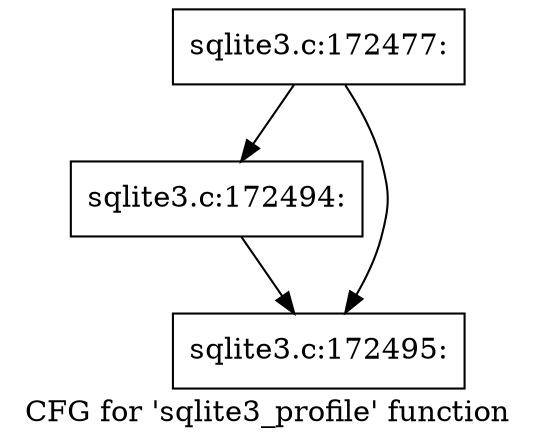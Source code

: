 digraph "CFG for 'sqlite3_profile' function" {
	label="CFG for 'sqlite3_profile' function";

	Node0x55c0f6a22cf0 [shape=record,label="{sqlite3.c:172477:}"];
	Node0x55c0f6a22cf0 -> Node0x55c0f6a2a870;
	Node0x55c0f6a22cf0 -> Node0x55c0f6a2a8c0;
	Node0x55c0f6a2a870 [shape=record,label="{sqlite3.c:172494:}"];
	Node0x55c0f6a2a870 -> Node0x55c0f6a2a8c0;
	Node0x55c0f6a2a8c0 [shape=record,label="{sqlite3.c:172495:}"];
}
